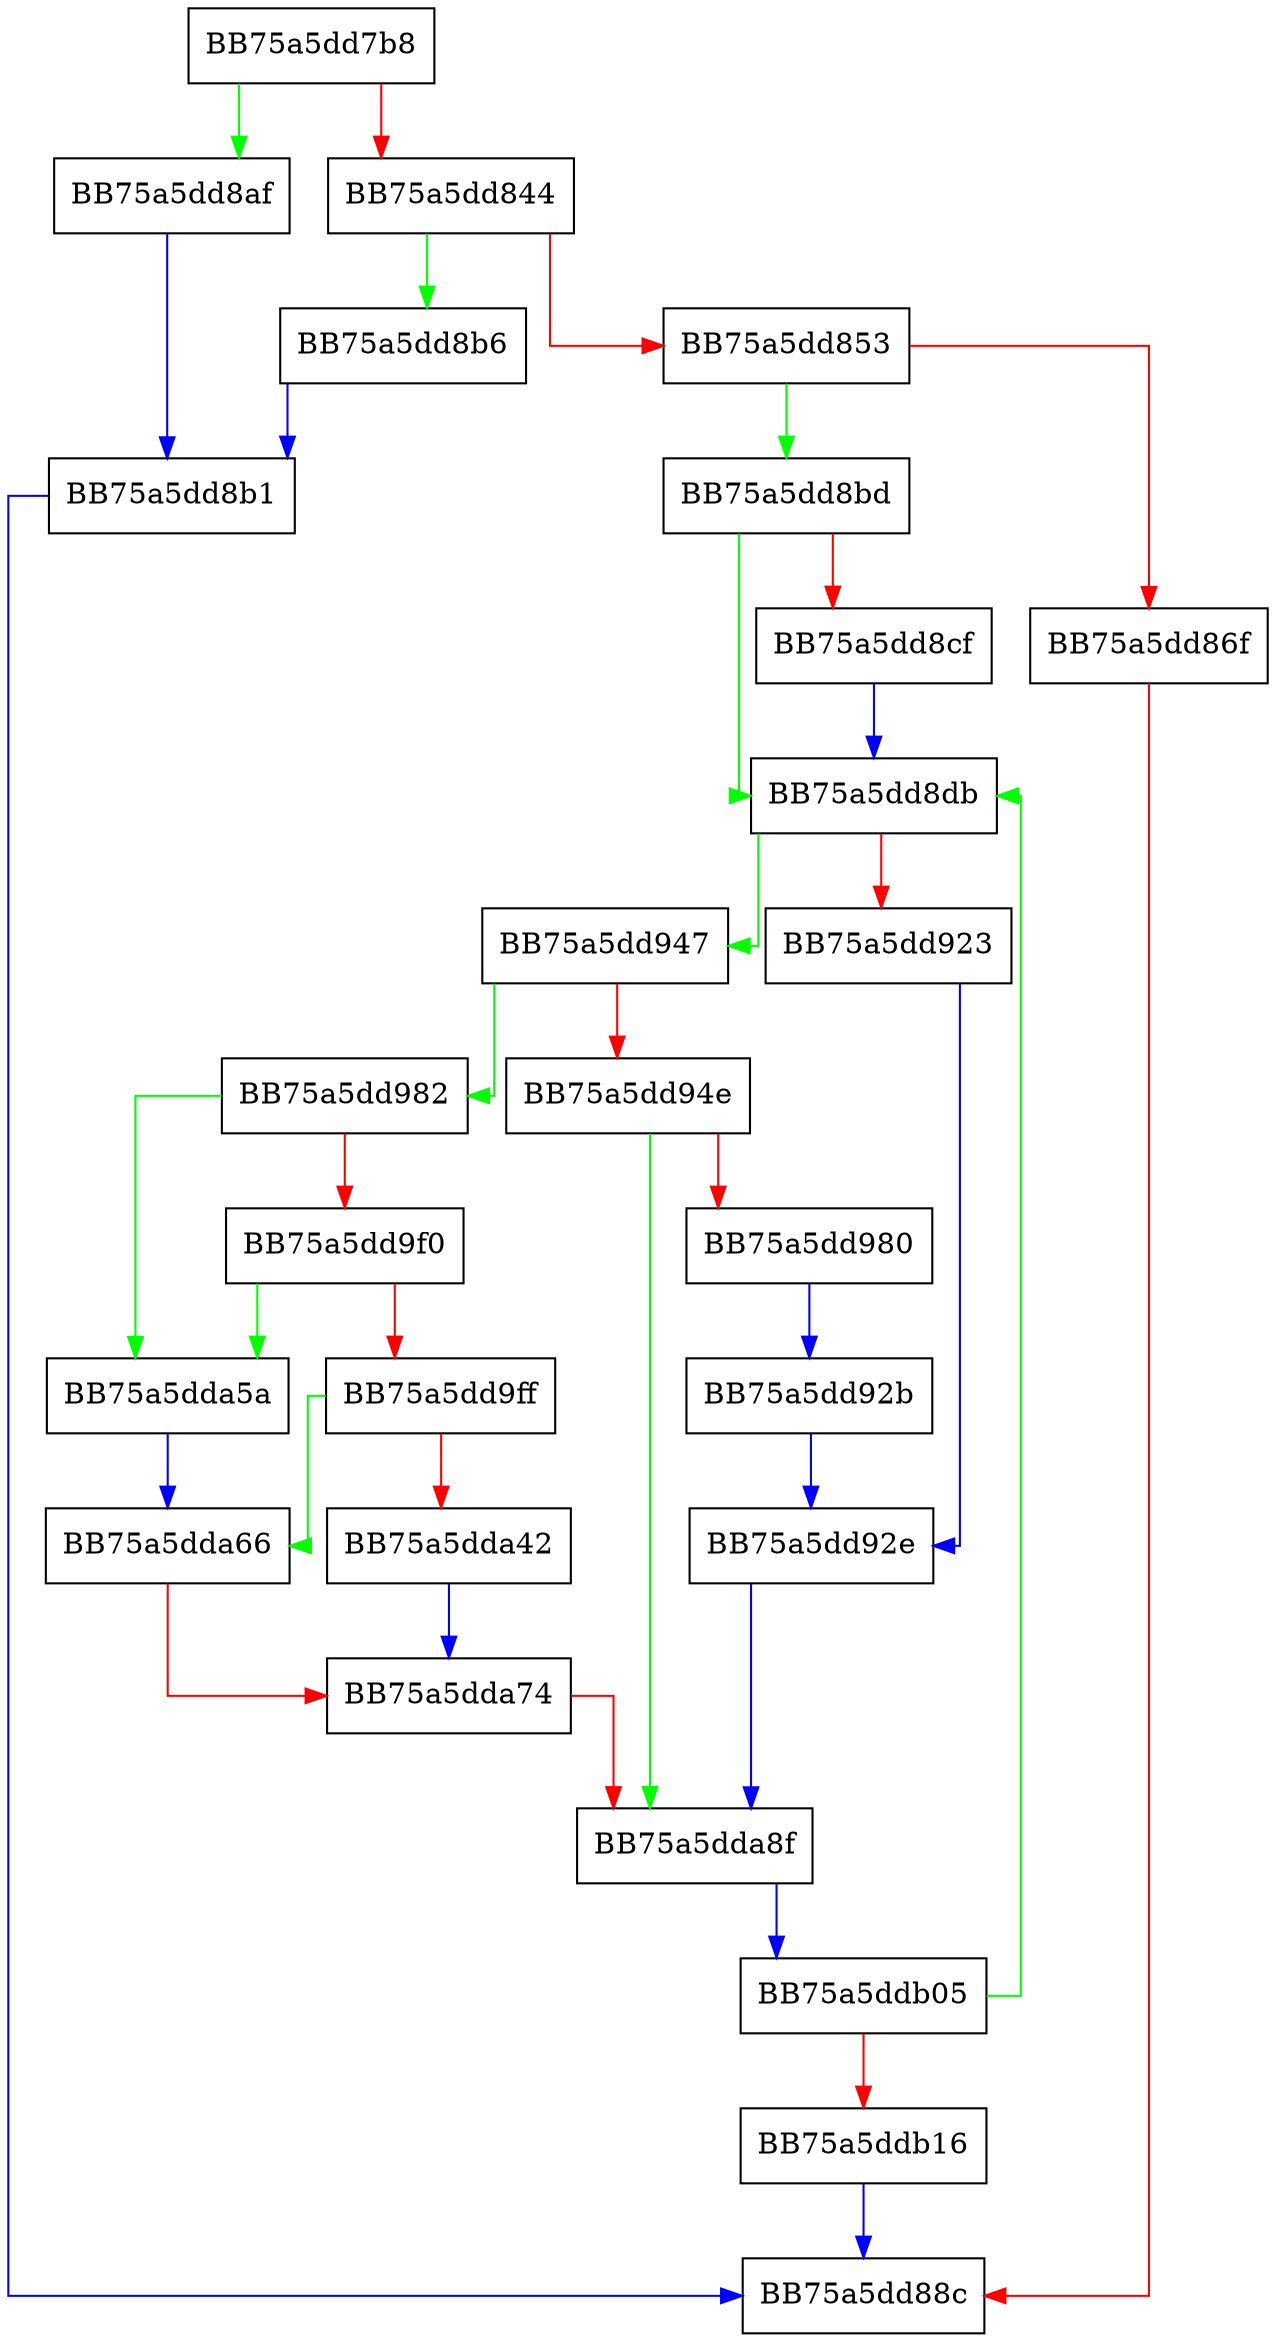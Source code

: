 digraph ReadMemoryHelper {
  node [shape="box"];
  graph [splines=ortho];
  BB75a5dd7b8 -> BB75a5dd8af [color="green"];
  BB75a5dd7b8 -> BB75a5dd844 [color="red"];
  BB75a5dd844 -> BB75a5dd8b6 [color="green"];
  BB75a5dd844 -> BB75a5dd853 [color="red"];
  BB75a5dd853 -> BB75a5dd8bd [color="green"];
  BB75a5dd853 -> BB75a5dd86f [color="red"];
  BB75a5dd86f -> BB75a5dd88c [color="red"];
  BB75a5dd8af -> BB75a5dd8b1 [color="blue"];
  BB75a5dd8b1 -> BB75a5dd88c [color="blue"];
  BB75a5dd8b6 -> BB75a5dd8b1 [color="blue"];
  BB75a5dd8bd -> BB75a5dd8db [color="green"];
  BB75a5dd8bd -> BB75a5dd8cf [color="red"];
  BB75a5dd8cf -> BB75a5dd8db [color="blue"];
  BB75a5dd8db -> BB75a5dd947 [color="green"];
  BB75a5dd8db -> BB75a5dd923 [color="red"];
  BB75a5dd923 -> BB75a5dd92e [color="blue"];
  BB75a5dd92b -> BB75a5dd92e [color="blue"];
  BB75a5dd92e -> BB75a5dda8f [color="blue"];
  BB75a5dd947 -> BB75a5dd982 [color="green"];
  BB75a5dd947 -> BB75a5dd94e [color="red"];
  BB75a5dd94e -> BB75a5dda8f [color="green"];
  BB75a5dd94e -> BB75a5dd980 [color="red"];
  BB75a5dd980 -> BB75a5dd92b [color="blue"];
  BB75a5dd982 -> BB75a5dda5a [color="green"];
  BB75a5dd982 -> BB75a5dd9f0 [color="red"];
  BB75a5dd9f0 -> BB75a5dda5a [color="green"];
  BB75a5dd9f0 -> BB75a5dd9ff [color="red"];
  BB75a5dd9ff -> BB75a5dda66 [color="green"];
  BB75a5dd9ff -> BB75a5dda42 [color="red"];
  BB75a5dda42 -> BB75a5dda74 [color="blue"];
  BB75a5dda5a -> BB75a5dda66 [color="blue"];
  BB75a5dda66 -> BB75a5dda74 [color="red"];
  BB75a5dda74 -> BB75a5dda8f [color="red"];
  BB75a5dda8f -> BB75a5ddb05 [color="blue"];
  BB75a5ddb05 -> BB75a5dd8db [color="green"];
  BB75a5ddb05 -> BB75a5ddb16 [color="red"];
  BB75a5ddb16 -> BB75a5dd88c [color="blue"];
}